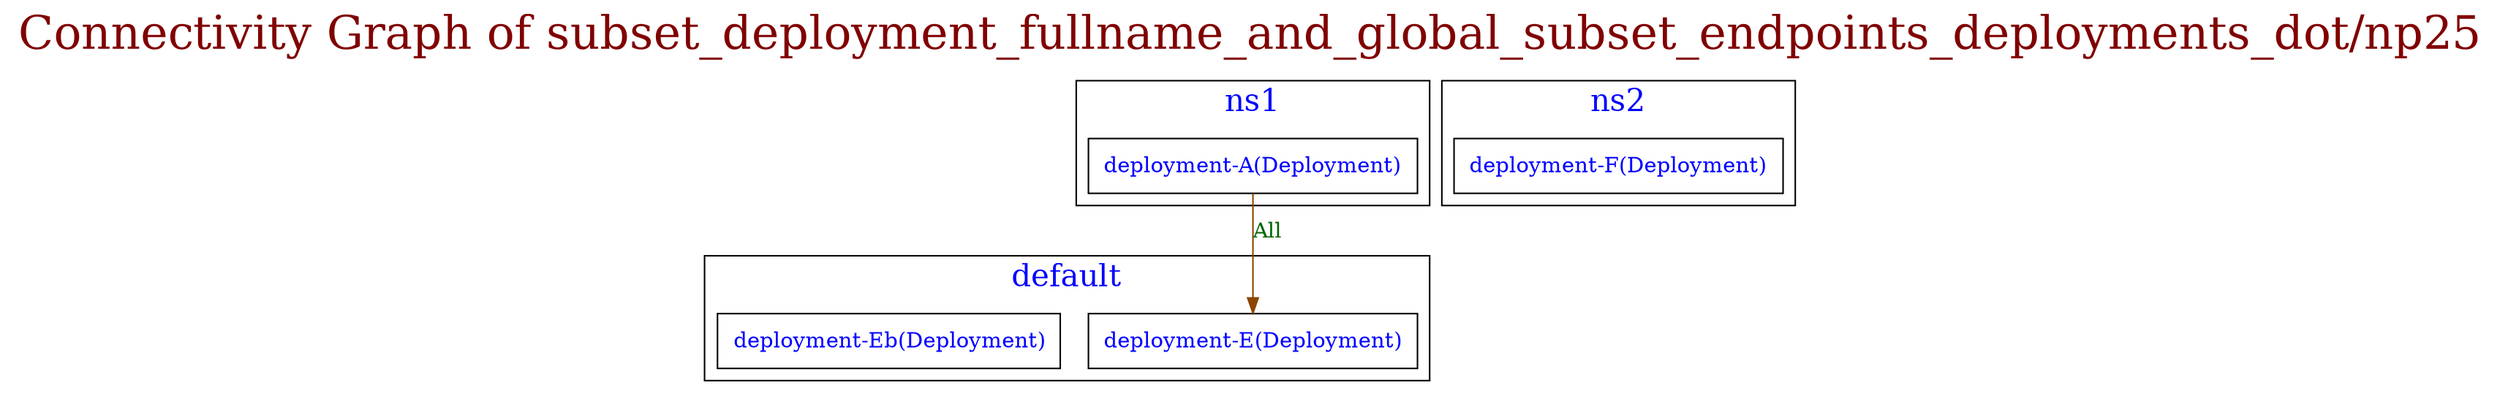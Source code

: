 // The Connectivity Graph of subset_deployment_fullname_and_global_subset_endpoints_deployments_dot/np25
digraph {
	label="Connectivity Graph of subset_deployment_fullname_and_global_subset_endpoints_deployments_dot/np25"	labelloc = "t"
	fontsize=30
	fontcolor=webmaroon
subgraph cluster_default_namespace{
	label="default"
	fontsize=20
	fontcolor=blue
	"default/deployment-E(Deployment)" [label=<<table border="0" cellspacing="0"><tr><td>deployment-E(Deployment)</td></tr></table>> shape=box fontcolor=blue]
	"default/deployment-Eb(Deployment)" [label=<<table border="0" cellspacing="0"><tr><td>deployment-Eb(Deployment)</td></tr></table>> shape=box fontcolor=blue]
}
subgraph cluster_ns1_namespace{
	label="ns1"
	fontsize=20
	fontcolor=blue
	"ns1/deployment-A(Deployment)" [label=<<table border="0" cellspacing="0"><tr><td>deployment-A(Deployment)</td></tr></table>> shape=box fontcolor=blue]
}
subgraph cluster_ns2_namespace{
	label="ns2"
	fontsize=20
	fontcolor=blue
	"ns2/deployment-F(Deployment)" [label=<<table border="0" cellspacing="0"><tr><td>deployment-F(Deployment)</td></tr></table>> shape=box fontcolor=blue]
}
	"ns1/deployment-A(Deployment)" -> "default/deployment-E(Deployment)"[label="All" color=darkorange4 fontcolor=darkgreen dir=both arrowhead=normal arrowtail=none]
}
